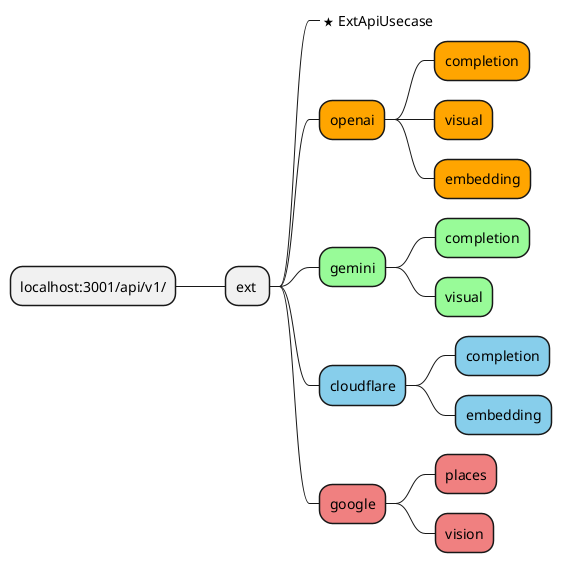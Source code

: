 @startmindmap
* localhost:3001/api/v1/

** ext 
***_ <&star> ExtApiUsecase

***[#Orange] openai
****[#Orange] completion
****[#Orange] visual
****[#Orange] embedding

***[#PaleGreen] gemini
****[#PaleGreen] completion
****[#PaleGreen] visual

***[#SkyBlue] cloudflare
****[#SkyBlue] completion
****[#SkyBlue] embedding

***[#LightCoral] google
****[#LightCoral] places
****[#LightCoral] vision


@endmindmap